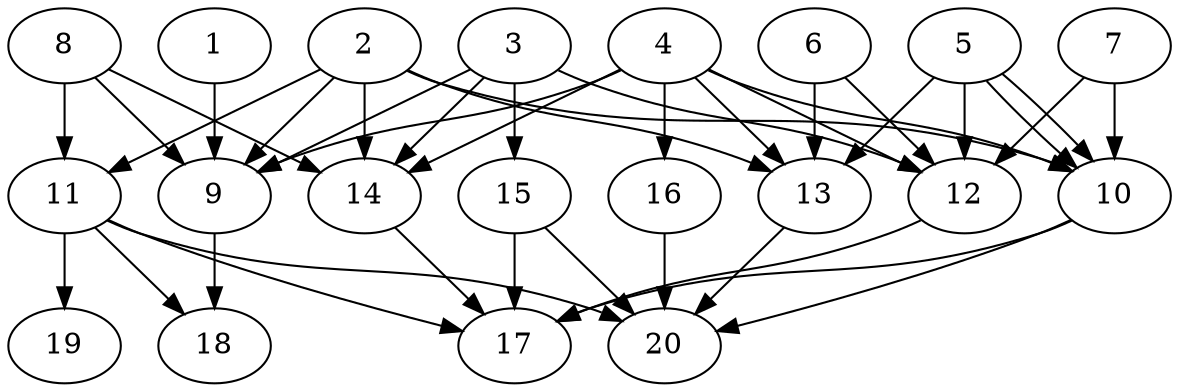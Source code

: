 // DAG automatically generated by daggen at Tue Jul 23 14:23:30 2019
// ./daggen --dot -n 20 --ccr 0.4 --fat 0.6 --regular 0.5 --density 0.6 --mindata 5242880 --maxdata 52428800 
digraph G {
  1 [size="98984960", alpha="0.15", expect_size="39593984"] 
  1 -> 9 [size ="39593984"]
  2 [size="41384960", alpha="0.03", expect_size="16553984"] 
  2 -> 9 [size ="16553984"]
  2 -> 10 [size ="16553984"]
  2 -> 11 [size ="16553984"]
  2 -> 13 [size ="16553984"]
  2 -> 14 [size ="16553984"]
  3 [size="13949440", alpha="0.16", expect_size="5579776"] 
  3 -> 9 [size ="5579776"]
  3 -> 12 [size ="5579776"]
  3 -> 14 [size ="5579776"]
  3 -> 15 [size ="5579776"]
  4 [size="102758400", alpha="0.06", expect_size="41103360"] 
  4 -> 9 [size ="41103360"]
  4 -> 10 [size ="41103360"]
  4 -> 12 [size ="41103360"]
  4 -> 13 [size ="41103360"]
  4 -> 14 [size ="41103360"]
  4 -> 16 [size ="41103360"]
  5 [size="86807040", alpha="0.17", expect_size="34722816"] 
  5 -> 10 [size ="34722816"]
  5 -> 10 [size ="34722816"]
  5 -> 12 [size ="34722816"]
  5 -> 13 [size ="34722816"]
  6 [size="87528960", alpha="0.17", expect_size="35011584"] 
  6 -> 12 [size ="35011584"]
  6 -> 13 [size ="35011584"]
  7 [size="36776960", alpha="0.02", expect_size="14710784"] 
  7 -> 10 [size ="14710784"]
  7 -> 12 [size ="14710784"]
  8 [size="68180480", alpha="0.09", expect_size="27272192"] 
  8 -> 9 [size ="27272192"]
  8 -> 11 [size ="27272192"]
  8 -> 14 [size ="27272192"]
  9 [size="123097600", alpha="0.11", expect_size="49239040"] 
  9 -> 18 [size ="49239040"]
  10 [size="124997120", alpha="0.11", expect_size="49998848"] 
  10 -> 17 [size ="49998848"]
  10 -> 20 [size ="49998848"]
  11 [size="34698240", alpha="0.14", expect_size="13879296"] 
  11 -> 17 [size ="13879296"]
  11 -> 18 [size ="13879296"]
  11 -> 19 [size ="13879296"]
  11 -> 20 [size ="13879296"]
  12 [size="121246720", alpha="0.02", expect_size="48498688"] 
  12 -> 17 [size ="48498688"]
  13 [size="18234880", alpha="0.12", expect_size="7293952"] 
  13 -> 20 [size ="7293952"]
  14 [size="112903680", alpha="0.08", expect_size="45161472"] 
  14 -> 17 [size ="45161472"]
  15 [size="31457280", alpha="0.03", expect_size="12582912"] 
  15 -> 17 [size ="12582912"]
  15 -> 20 [size ="12582912"]
  16 [size="15723520", alpha="0.19", expect_size="6289408"] 
  16 -> 20 [size ="6289408"]
  17 [size="118082560", alpha="0.04", expect_size="47233024"] 
  18 [size="13557760", alpha="0.14", expect_size="5423104"] 
  19 [size="67988480", alpha="0.19", expect_size="27195392"] 
  20 [size="14489600", alpha="0.04", expect_size="5795840"] 
}
